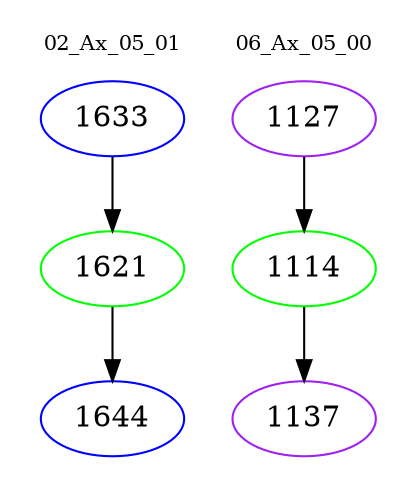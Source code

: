 digraph{
subgraph cluster_0 {
color = white
label = "02_Ax_05_01";
fontsize=10;
T0_1633 [label="1633", color="blue"]
T0_1633 -> T0_1621 [color="black"]
T0_1621 [label="1621", color="green"]
T0_1621 -> T0_1644 [color="black"]
T0_1644 [label="1644", color="blue"]
}
subgraph cluster_1 {
color = white
label = "06_Ax_05_00";
fontsize=10;
T1_1127 [label="1127", color="purple"]
T1_1127 -> T1_1114 [color="black"]
T1_1114 [label="1114", color="green"]
T1_1114 -> T1_1137 [color="black"]
T1_1137 [label="1137", color="purple"]
}
}
